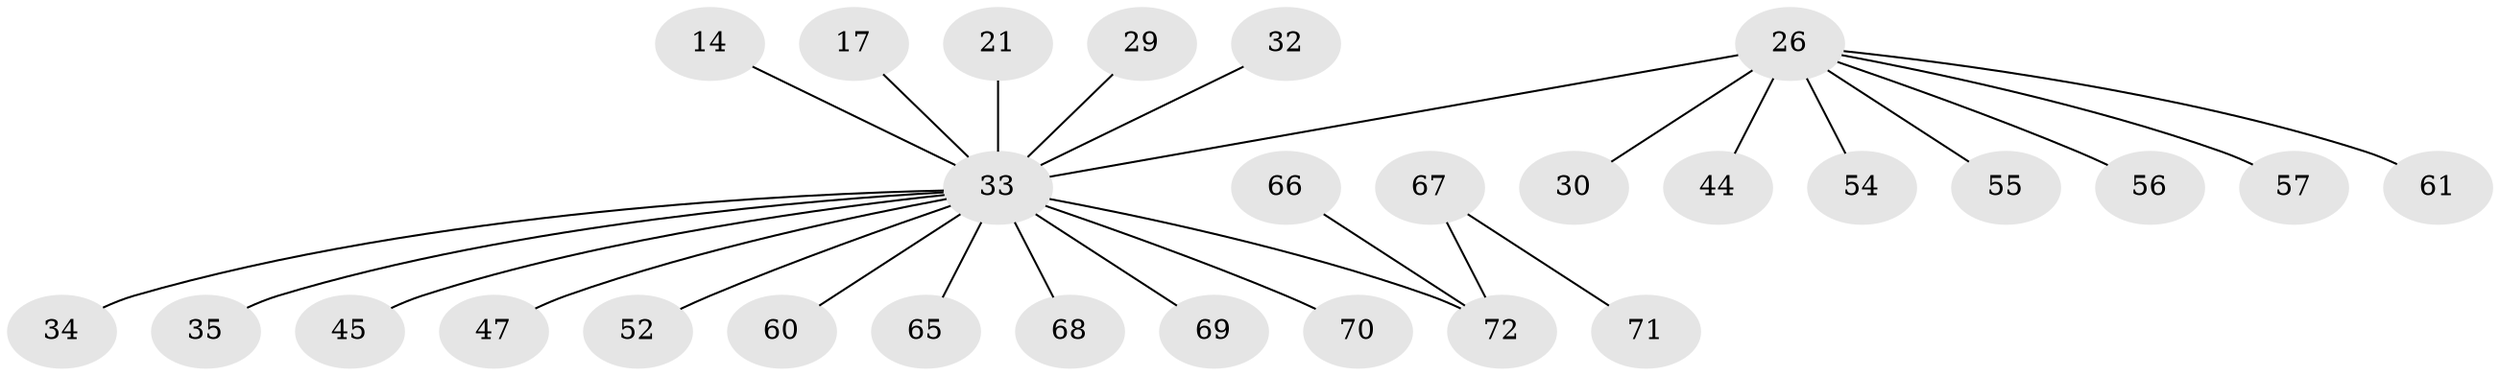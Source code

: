 // original degree distribution, {9: 0.013888888888888888, 7: 0.027777777777777776, 12: 0.013888888888888888, 5: 0.05555555555555555, 3: 0.05555555555555555, 1: 0.6527777777777778, 8: 0.013888888888888888, 2: 0.16666666666666666}
// Generated by graph-tools (version 1.1) at 2025/50/03/04/25 21:50:31]
// undirected, 28 vertices, 27 edges
graph export_dot {
graph [start="1"]
  node [color=gray90,style=filled];
  14;
  17;
  21;
  26 [super="+25+18"];
  29 [super="+12"];
  30;
  32;
  33 [super="+3+1+16"];
  34;
  35;
  44;
  45;
  47;
  52;
  54 [super="+46"];
  55;
  56;
  57;
  60 [super="+40"];
  61;
  65;
  66;
  67;
  68;
  69 [super="+53"];
  70;
  71;
  72 [super="+22+64"];
  14 -- 33;
  17 -- 33;
  21 -- 33;
  26 -- 57;
  26 -- 33 [weight=3];
  26 -- 55;
  26 -- 56;
  26 -- 61;
  26 -- 44;
  26 -- 30;
  26 -- 54;
  29 -- 33;
  32 -- 33;
  33 -- 34;
  33 -- 35;
  33 -- 65;
  33 -- 45;
  33 -- 52;
  33 -- 68;
  33 -- 47;
  33 -- 70;
  33 -- 60;
  33 -- 69;
  33 -- 72;
  66 -- 72;
  67 -- 71;
  67 -- 72;
}
